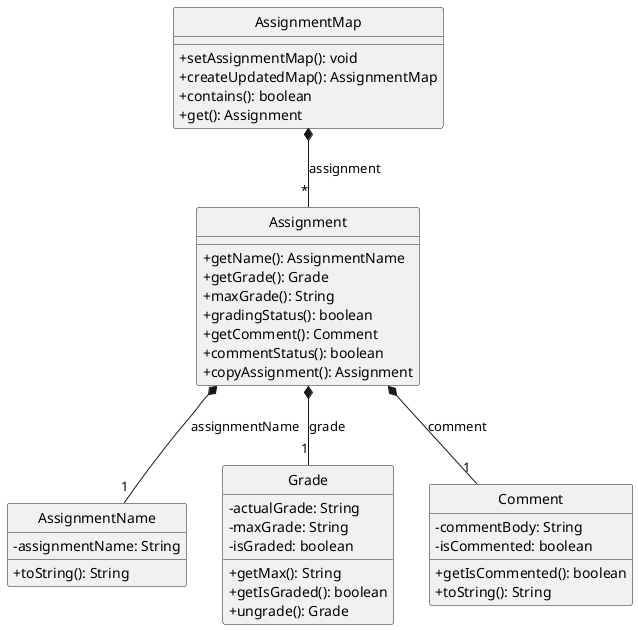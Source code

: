 @startuml
hide circle
skinparam classAttributeIconSize 0

class AssignmentMap {
+setAssignmentMap(): void
+createUpdatedMap(): AssignmentMap
+contains(): boolean
+get(): Assignment
}

class Assignment {
+getName(): AssignmentName
+getGrade(): Grade
+maxGrade(): String
+gradingStatus(): boolean
+getComment(): Comment
+commentStatus(): boolean
+copyAssignment(): Assignment
}

class AssignmentName {
-assignmentName: String
+toString(): String
}

class Grade {
-actualGrade: String
-maxGrade: String
-isGraded: boolean
+getMax(): String
+getIsGraded(): boolean
+ungrade(): Grade
}

class Comment {
-commentBody: String
-isCommented: boolean
+getIsCommented(): boolean
+toString(): String
}

AssignmentMap *-- "*" Assignment: assignment
Assignment *-- "1" AssignmentName: assignmentName
Assignment *-- "1" Grade: grade
Assignment *-- "1" Comment: comment
@enduml
